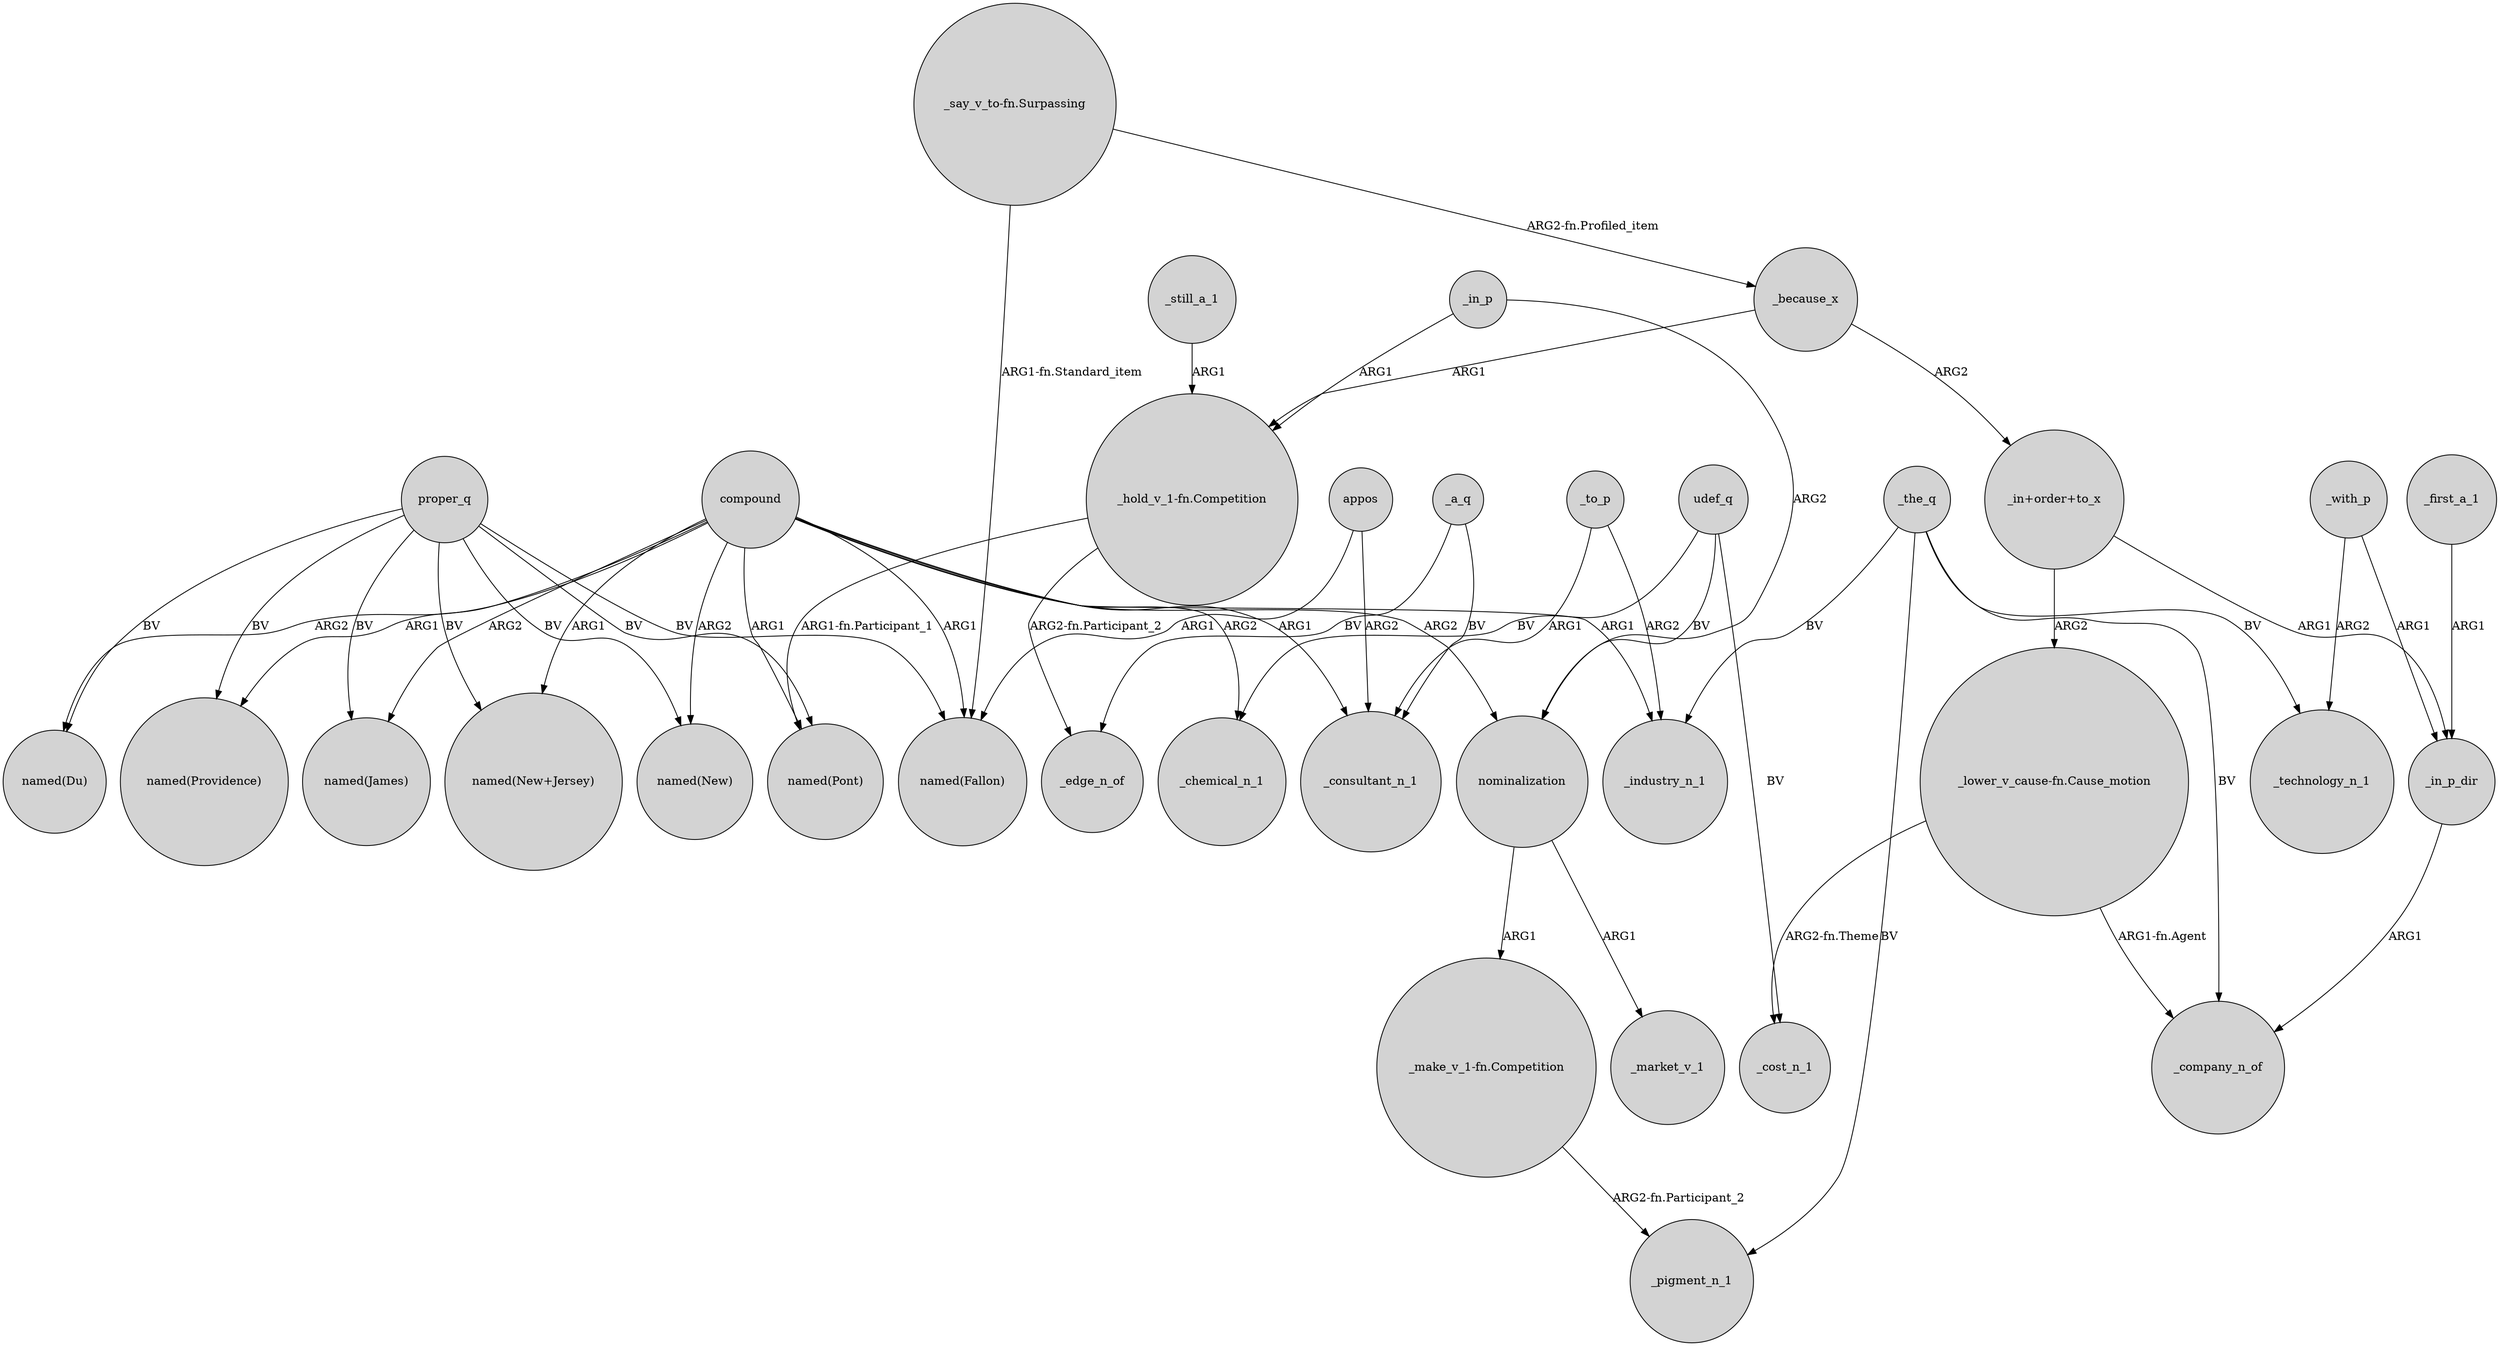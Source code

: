 digraph {
	node [shape=circle style=filled]
	compound -> "named(Du)" [label=ARG2]
	proper_q -> "named(New+Jersey)" [label=BV]
	proper_q -> "named(Providence)" [label=BV]
	_a_q -> _consultant_n_1 [label=BV]
	proper_q -> "named(James)" [label=BV]
	_because_x -> "_in+order+to_x" [label=ARG2]
	compound -> _chemical_n_1 [label=ARG2]
	nominalization -> _market_v_1 [label=ARG1]
	compound -> "named(New)" [label=ARG2]
	proper_q -> "named(Du)" [label=BV]
	proper_q -> "named(New)" [label=BV]
	compound -> "named(New+Jersey)" [label=ARG1]
	appos -> _consultant_n_1 [label=ARG2]
	compound -> _consultant_n_1 [label=ARG1]
	udef_q -> nominalization [label=BV]
	compound -> "named(Fallon)" [label=ARG1]
	"_lower_v_cause-fn.Cause_motion" -> _company_n_of [label="ARG1-fn.Agent"]
	_to_p -> _consultant_n_1 [label=ARG1]
	udef_q -> _chemical_n_1 [label=BV]
	"_lower_v_cause-fn.Cause_motion" -> _cost_n_1 [label="ARG2-fn.Theme"]
	_still_a_1 -> "_hold_v_1-fn.Competition" [label=ARG1]
	compound -> "named(Pont)" [label=ARG1]
	compound -> nominalization [label=ARG2]
	compound -> _industry_n_1 [label=ARG1]
	_to_p -> _industry_n_1 [label=ARG2]
	proper_q -> "named(Pont)" [label=BV]
	_first_a_1 -> _in_p_dir [label=ARG1]
	_in_p -> "_hold_v_1-fn.Competition" [label=ARG1]
	"_in+order+to_x" -> _in_p_dir [label=ARG1]
	proper_q -> "named(Fallon)" [label=BV]
	"_in+order+to_x" -> "_lower_v_cause-fn.Cause_motion" [label=ARG2]
	_with_p -> _in_p_dir [label=ARG1]
	_because_x -> "_hold_v_1-fn.Competition" [label=ARG1]
	appos -> "named(Fallon)" [label=ARG1]
	"_say_v_to-fn.Surpassing" -> _because_x [label="ARG2-fn.Profiled_item"]
	_the_q -> _technology_n_1 [label=BV]
	_in_p_dir -> _company_n_of [label=ARG1]
	"_hold_v_1-fn.Competition" -> _edge_n_of [label="ARG2-fn.Participant_2"]
	compound -> "named(James)" [label=ARG2]
	_the_q -> _pigment_n_1 [label=BV]
	nominalization -> "_make_v_1-fn.Competition" [label=ARG1]
	_a_q -> _edge_n_of [label=BV]
	_in_p -> nominalization [label=ARG2]
	"_hold_v_1-fn.Competition" -> "named(Pont)" [label="ARG1-fn.Participant_1"]
	compound -> "named(Providence)" [label=ARG1]
	_the_q -> _company_n_of [label=BV]
	_the_q -> _industry_n_1 [label=BV]
	"_say_v_to-fn.Surpassing" -> "named(Fallon)" [label="ARG1-fn.Standard_item"]
	_with_p -> _technology_n_1 [label=ARG2]
	udef_q -> _cost_n_1 [label=BV]
	"_make_v_1-fn.Competition" -> _pigment_n_1 [label="ARG2-fn.Participant_2"]
}
